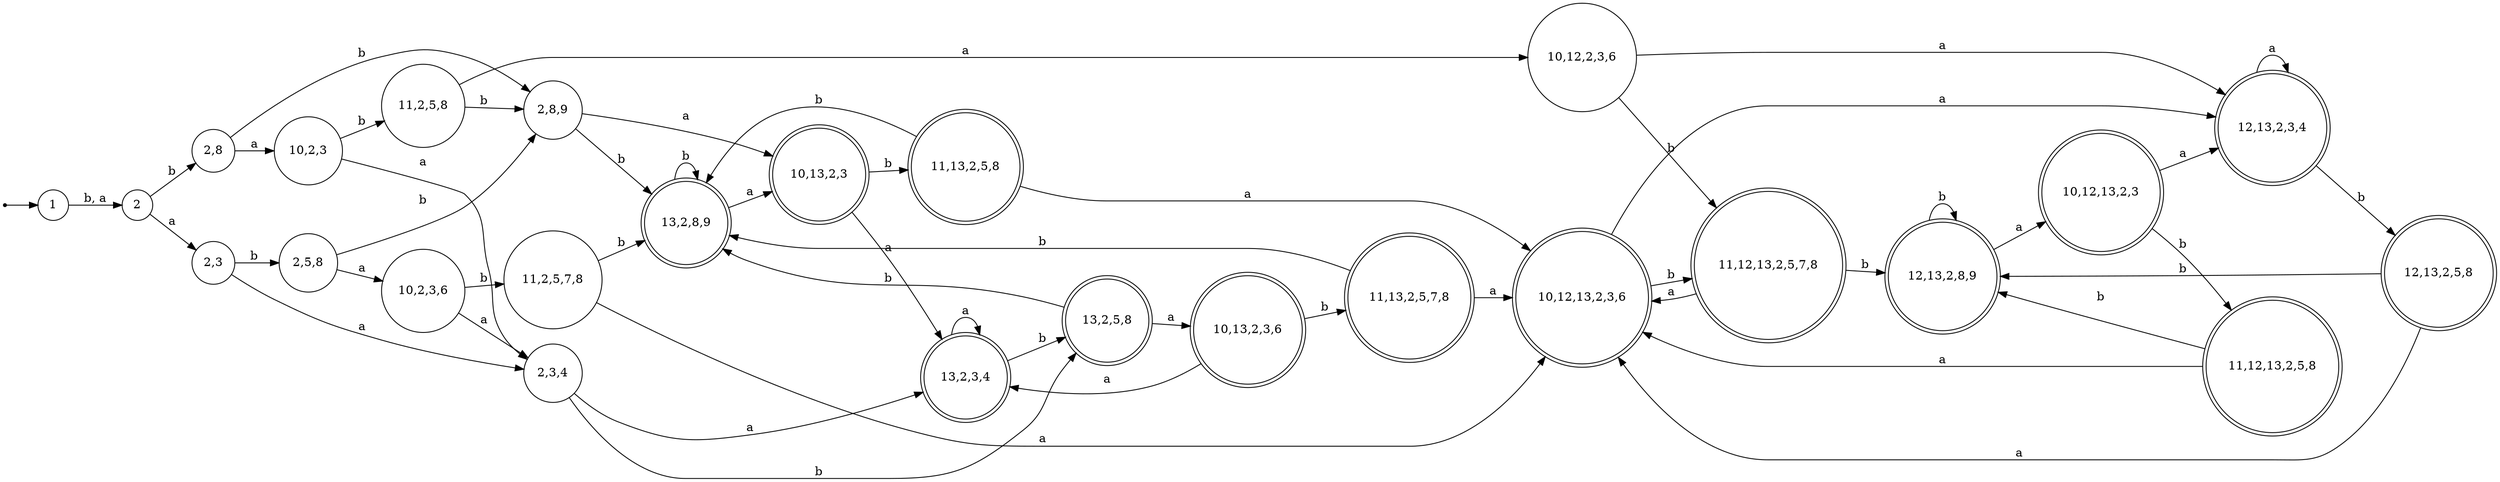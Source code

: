 digraph "NFA to DFA" {
	graph [rankdir=LR]
	node [shape=circle]
	0 [shape=point]
	0 -> 1
	1
	2
	"2,8"
	"2,3"
	"2,8,9"
	"10,2,3"
	"2,5,8"
	"2,3,4"
	"13,2,8,9" [shape=doublecircle]
	"10,13,2,3" [shape=doublecircle]
	"11,2,5,8"
	"10,2,3,6"
	"13,2,5,8" [shape=doublecircle]
	"13,2,3,4" [shape=doublecircle]
	"11,13,2,5,8" [shape=doublecircle]
	"10,12,2,3,6"
	"11,2,5,7,8"
	"10,13,2,3,6" [shape=doublecircle]
	"10,12,13,2,3,6" [shape=doublecircle]
	"11,12,13,2,5,7,8" [shape=doublecircle]
	"12,13,2,3,4" [shape=doublecircle]
	"11,13,2,5,7,8" [shape=doublecircle]
	"12,13,2,8,9" [shape=doublecircle]
	"12,13,2,5,8" [shape=doublecircle]
	"10,12,13,2,3" [shape=doublecircle]
	"11,12,13,2,5,8" [shape=doublecircle]
	1 -> 2 [label="b, a"]
	2 -> "2,8" [label=b]
	2 -> "2,3" [label=a]
	"2,8" -> "2,8,9" [label=b]
	"2,8" -> "10,2,3" [label=a]
	"2,3" -> "2,5,8" [label=b]
	"2,3" -> "2,3,4" [label=a]
	"2,8,9" -> "13,2,8,9" [label=b]
	"2,8,9" -> "10,13,2,3" [label=a]
	"10,2,3" -> "11,2,5,8" [label=b]
	"10,2,3" -> "2,3,4" [label=a]
	"2,5,8" -> "2,8,9" [label=b]
	"2,5,8" -> "10,2,3,6" [label=a]
	"2,3,4" -> "13,2,5,8" [label=b]
	"2,3,4" -> "13,2,3,4" [label=a]
	"13,2,8,9" -> "13,2,8,9" [label=b]
	"13,2,8,9" -> "10,13,2,3" [label=a]
	"10,13,2,3" -> "11,13,2,5,8" [label=b]
	"10,13,2,3" -> "13,2,3,4" [label=a]
	"11,2,5,8" -> "2,8,9" [label=b]
	"11,2,5,8" -> "10,12,2,3,6" [label=a]
	"10,2,3,6" -> "11,2,5,7,8" [label=b]
	"10,2,3,6" -> "2,3,4" [label=a]
	"13,2,5,8" -> "13,2,8,9" [label=b]
	"13,2,5,8" -> "10,13,2,3,6" [label=a]
	"13,2,3,4" -> "13,2,5,8" [label=b]
	"13,2,3,4" -> "13,2,3,4" [label=a]
	"11,13,2,5,8" -> "13,2,8,9" [label=b]
	"11,13,2,5,8" -> "10,12,13,2,3,6" [label=a]
	"10,12,2,3,6" -> "11,12,13,2,5,7,8" [label=b]
	"10,12,2,3,6" -> "12,13,2,3,4" [label=a]
	"11,2,5,7,8" -> "13,2,8,9" [label=b]
	"11,2,5,7,8" -> "10,12,13,2,3,6" [label=a]
	"10,13,2,3,6" -> "11,13,2,5,7,8" [label=b]
	"10,13,2,3,6" -> "13,2,3,4" [label=a]
	"10,12,13,2,3,6" -> "11,12,13,2,5,7,8" [label=b]
	"10,12,13,2,3,6" -> "12,13,2,3,4" [label=a]
	"11,12,13,2,5,7,8" -> "12,13,2,8,9" [label=b]
	"11,12,13,2,5,7,8" -> "10,12,13,2,3,6" [label=a]
	"12,13,2,3,4" -> "12,13,2,5,8" [label=b]
	"12,13,2,3,4" -> "12,13,2,3,4" [label=a]
	"11,13,2,5,7,8" -> "13,2,8,9" [label=b]
	"11,13,2,5,7,8" -> "10,12,13,2,3,6" [label=a]
	"12,13,2,8,9" -> "12,13,2,8,9" [label=b]
	"12,13,2,8,9" -> "10,12,13,2,3" [label=a]
	"12,13,2,5,8" -> "12,13,2,8,9" [label=b]
	"12,13,2,5,8" -> "10,12,13,2,3,6" [label=a]
	"10,12,13,2,3" -> "11,12,13,2,5,8" [label=b]
	"10,12,13,2,3" -> "12,13,2,3,4" [label=a]
	"11,12,13,2,5,8" -> "12,13,2,8,9" [label=b]
	"11,12,13,2,5,8" -> "10,12,13,2,3,6" [label=a]
}
